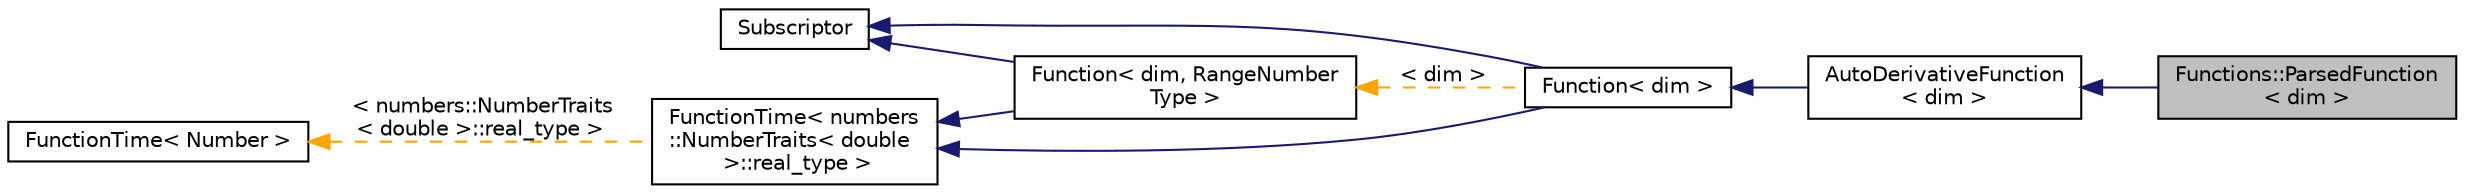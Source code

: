 digraph "Functions::ParsedFunction&lt; dim &gt;"
{
 // LATEX_PDF_SIZE
  edge [fontname="Helvetica",fontsize="10",labelfontname="Helvetica",labelfontsize="10"];
  node [fontname="Helvetica",fontsize="10",shape=record];
  rankdir="LR";
  Node1 [label="Functions::ParsedFunction\l\< dim \>",height=0.2,width=0.4,color="black", fillcolor="grey75", style="filled", fontcolor="black",tooltip=" "];
  Node2 -> Node1 [dir="back",color="midnightblue",fontsize="10",style="solid",fontname="Helvetica"];
  Node2 [label="AutoDerivativeFunction\l\< dim \>",height=0.2,width=0.4,color="black", fillcolor="white", style="filled",URL="$classAutoDerivativeFunction.html",tooltip=" "];
  Node3 -> Node2 [dir="back",color="midnightblue",fontsize="10",style="solid",fontname="Helvetica"];
  Node3 [label="Function\< dim \>",height=0.2,width=0.4,color="black", fillcolor="white", style="filled",URL="$classFunction.html",tooltip=" "];
  Node4 -> Node3 [dir="back",color="midnightblue",fontsize="10",style="solid",fontname="Helvetica"];
  Node4 [label="FunctionTime\< numbers\l::NumberTraits\< double\l \>::real_type \>",height=0.2,width=0.4,color="black", fillcolor="white", style="filled",URL="$classFunctionTime.html",tooltip=" "];
  Node5 -> Node4 [dir="back",color="orange",fontsize="10",style="dashed",label=" \< numbers::NumberTraits\l\< double \>::real_type \>" ,fontname="Helvetica"];
  Node5 [label="FunctionTime\< Number \>",height=0.2,width=0.4,color="black", fillcolor="white", style="filled",URL="$classFunctionTime.html",tooltip=" "];
  Node6 -> Node3 [dir="back",color="midnightblue",fontsize="10",style="solid",fontname="Helvetica"];
  Node6 [label="Subscriptor",height=0.2,width=0.4,color="black", fillcolor="white", style="filled",URL="$classSubscriptor.html",tooltip=" "];
  Node7 -> Node3 [dir="back",color="orange",fontsize="10",style="dashed",label=" \< dim \>" ,fontname="Helvetica"];
  Node7 [label="Function\< dim, RangeNumber\lType \>",height=0.2,width=0.4,color="black", fillcolor="white", style="filled",URL="$classFunction.html",tooltip=" "];
  Node4 -> Node7 [dir="back",color="midnightblue",fontsize="10",style="solid",fontname="Helvetica"];
  Node6 -> Node7 [dir="back",color="midnightblue",fontsize="10",style="solid",fontname="Helvetica"];
}
